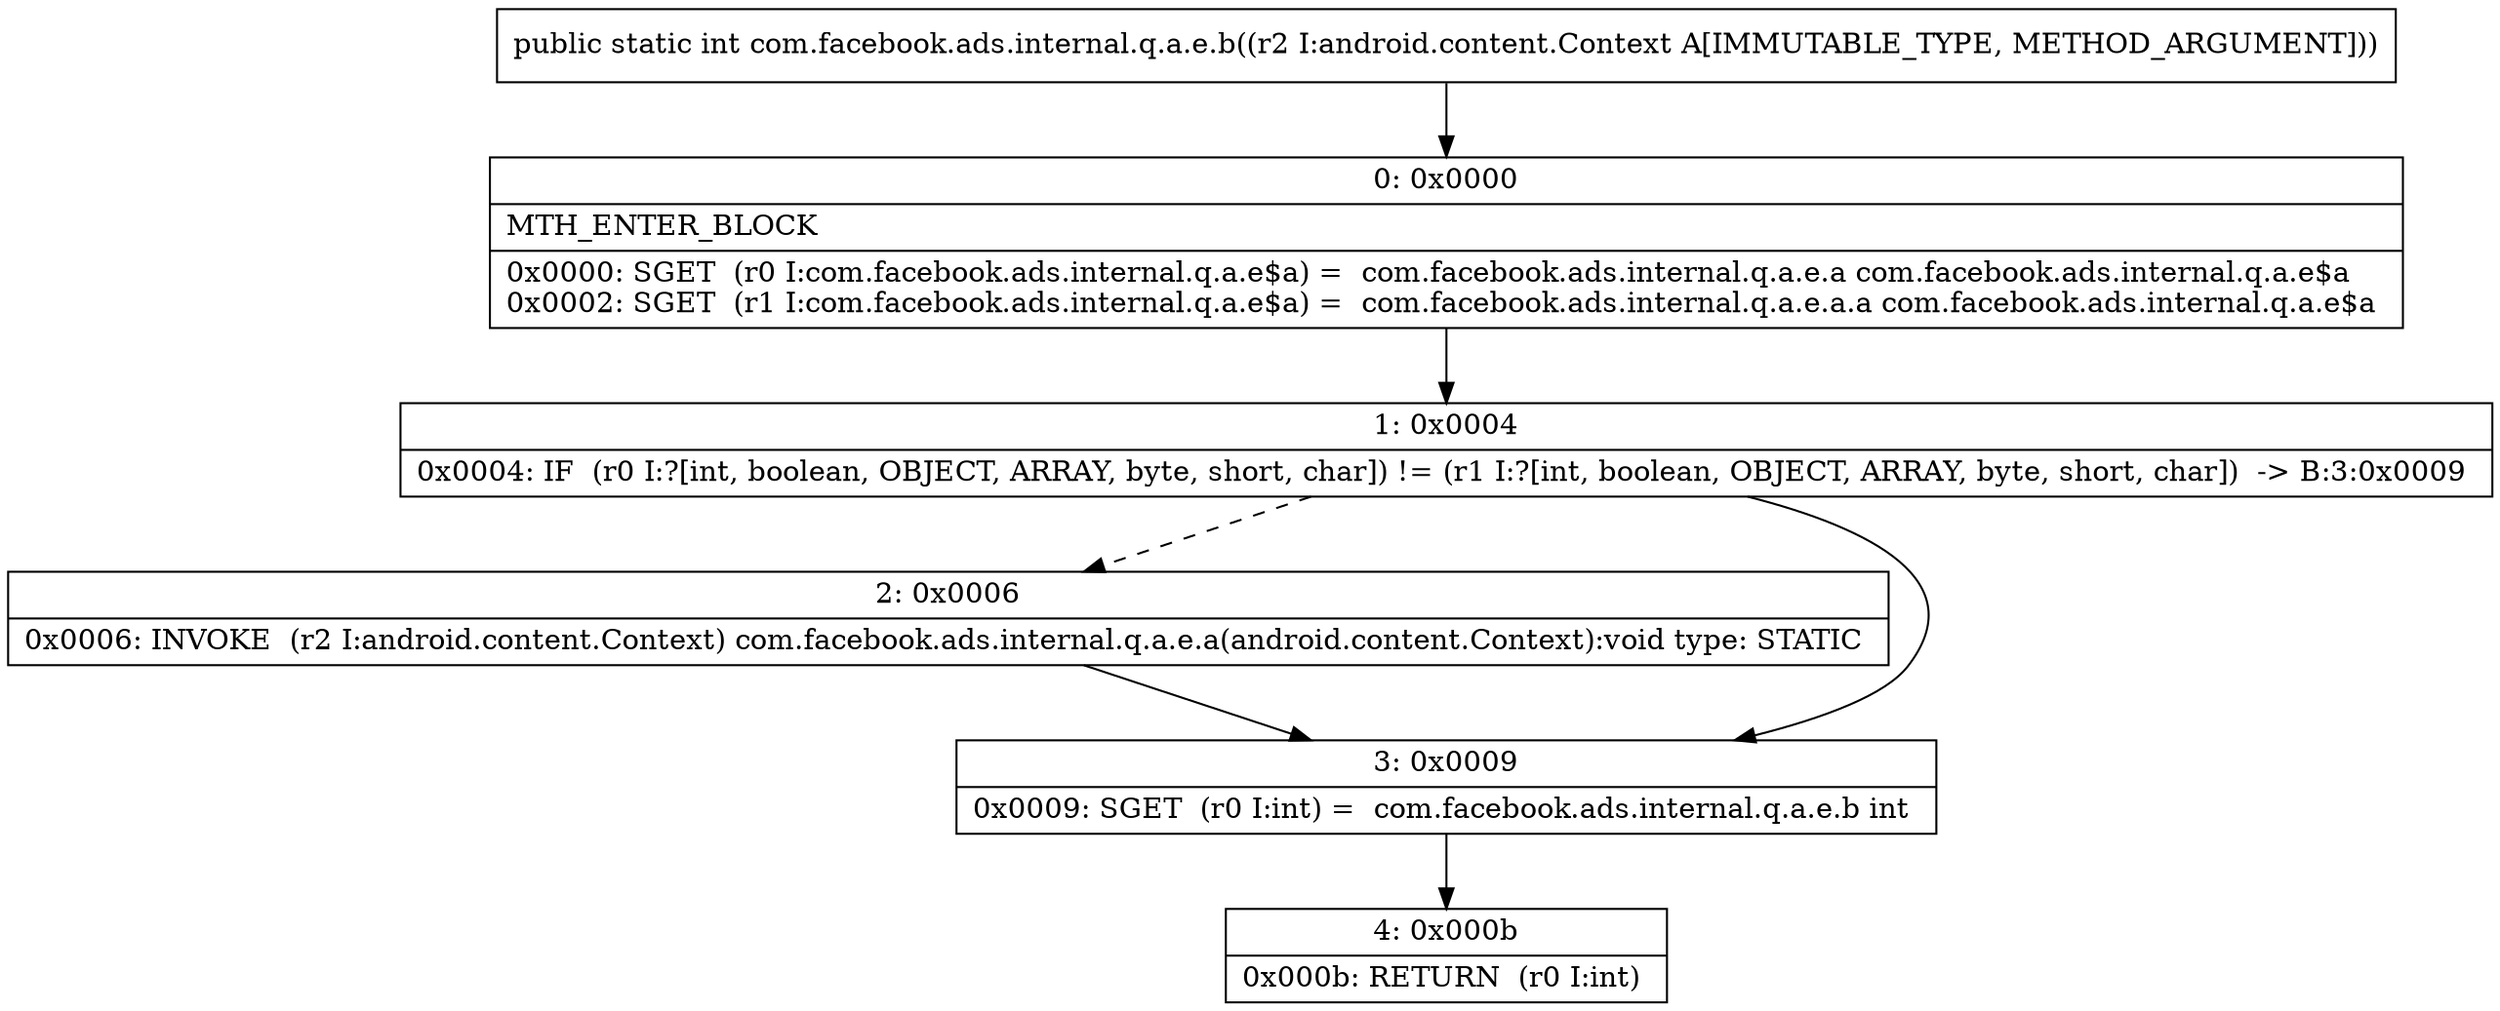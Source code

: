 digraph "CFG forcom.facebook.ads.internal.q.a.e.b(Landroid\/content\/Context;)I" {
Node_0 [shape=record,label="{0\:\ 0x0000|MTH_ENTER_BLOCK\l|0x0000: SGET  (r0 I:com.facebook.ads.internal.q.a.e$a) =  com.facebook.ads.internal.q.a.e.a com.facebook.ads.internal.q.a.e$a \l0x0002: SGET  (r1 I:com.facebook.ads.internal.q.a.e$a) =  com.facebook.ads.internal.q.a.e.a.a com.facebook.ads.internal.q.a.e$a \l}"];
Node_1 [shape=record,label="{1\:\ 0x0004|0x0004: IF  (r0 I:?[int, boolean, OBJECT, ARRAY, byte, short, char]) != (r1 I:?[int, boolean, OBJECT, ARRAY, byte, short, char])  \-\> B:3:0x0009 \l}"];
Node_2 [shape=record,label="{2\:\ 0x0006|0x0006: INVOKE  (r2 I:android.content.Context) com.facebook.ads.internal.q.a.e.a(android.content.Context):void type: STATIC \l}"];
Node_3 [shape=record,label="{3\:\ 0x0009|0x0009: SGET  (r0 I:int) =  com.facebook.ads.internal.q.a.e.b int \l}"];
Node_4 [shape=record,label="{4\:\ 0x000b|0x000b: RETURN  (r0 I:int) \l}"];
MethodNode[shape=record,label="{public static int com.facebook.ads.internal.q.a.e.b((r2 I:android.content.Context A[IMMUTABLE_TYPE, METHOD_ARGUMENT])) }"];
MethodNode -> Node_0;
Node_0 -> Node_1;
Node_1 -> Node_2[style=dashed];
Node_1 -> Node_3;
Node_2 -> Node_3;
Node_3 -> Node_4;
}

